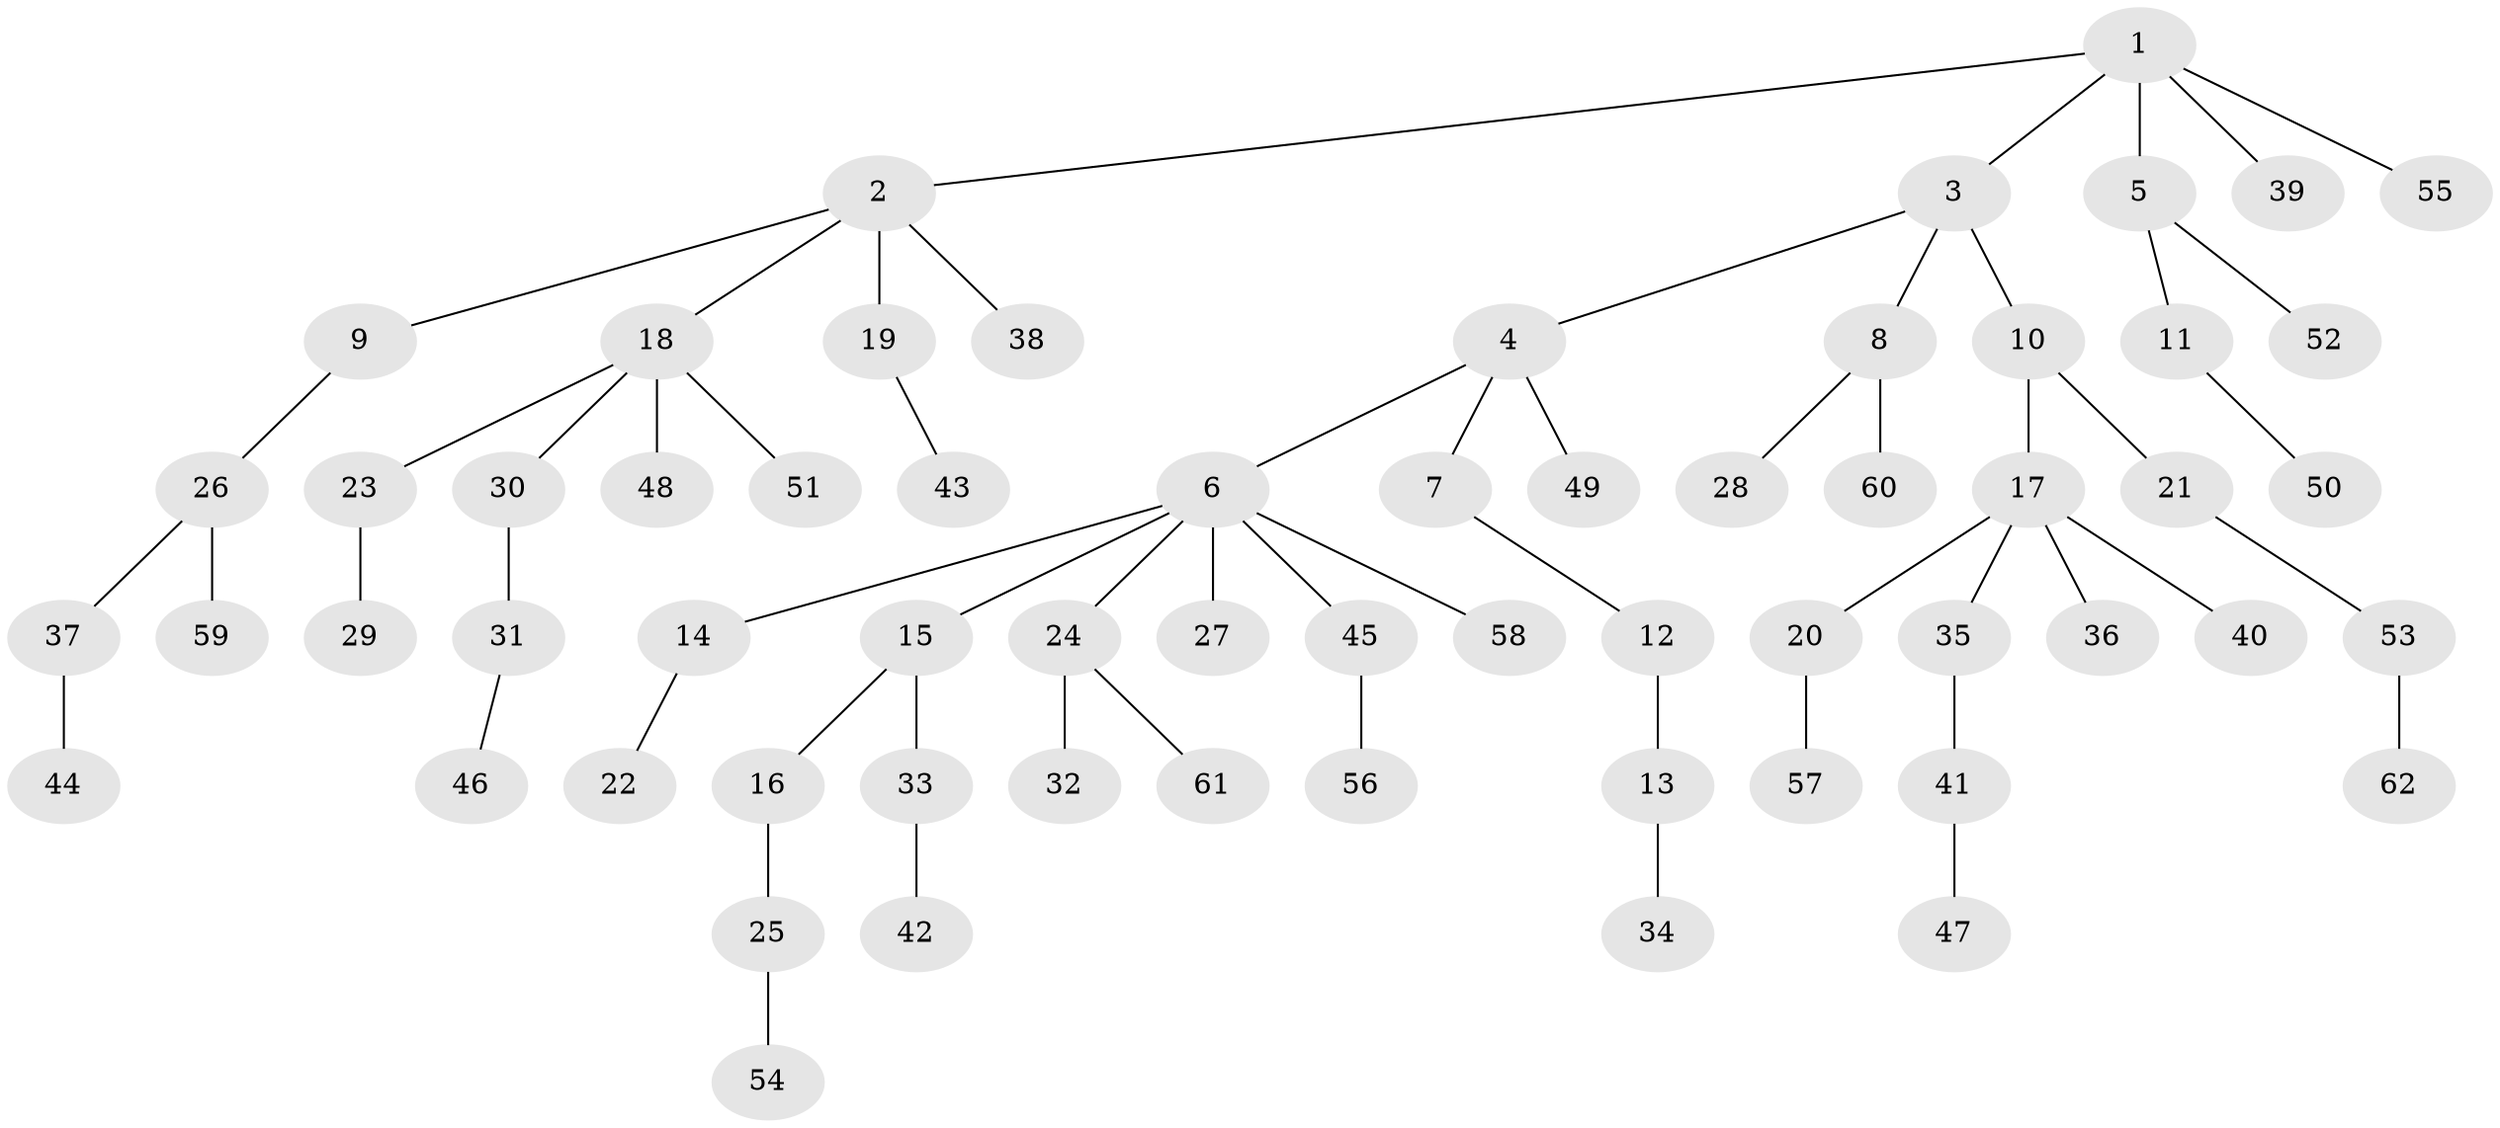 // coarse degree distribution, {7: 0.024390243902439025, 5: 0.024390243902439025, 3: 0.07317073170731707, 2: 0.24390243902439024, 8: 0.024390243902439025, 1: 0.5609756097560976, 4: 0.04878048780487805}
// Generated by graph-tools (version 1.1) at 2025/24/03/03/25 07:24:06]
// undirected, 62 vertices, 61 edges
graph export_dot {
graph [start="1"]
  node [color=gray90,style=filled];
  1;
  2;
  3;
  4;
  5;
  6;
  7;
  8;
  9;
  10;
  11;
  12;
  13;
  14;
  15;
  16;
  17;
  18;
  19;
  20;
  21;
  22;
  23;
  24;
  25;
  26;
  27;
  28;
  29;
  30;
  31;
  32;
  33;
  34;
  35;
  36;
  37;
  38;
  39;
  40;
  41;
  42;
  43;
  44;
  45;
  46;
  47;
  48;
  49;
  50;
  51;
  52;
  53;
  54;
  55;
  56;
  57;
  58;
  59;
  60;
  61;
  62;
  1 -- 2;
  1 -- 3;
  1 -- 5;
  1 -- 39;
  1 -- 55;
  2 -- 9;
  2 -- 18;
  2 -- 19;
  2 -- 38;
  3 -- 4;
  3 -- 8;
  3 -- 10;
  4 -- 6;
  4 -- 7;
  4 -- 49;
  5 -- 11;
  5 -- 52;
  6 -- 14;
  6 -- 15;
  6 -- 24;
  6 -- 27;
  6 -- 45;
  6 -- 58;
  7 -- 12;
  8 -- 28;
  8 -- 60;
  9 -- 26;
  10 -- 17;
  10 -- 21;
  11 -- 50;
  12 -- 13;
  13 -- 34;
  14 -- 22;
  15 -- 16;
  15 -- 33;
  16 -- 25;
  17 -- 20;
  17 -- 35;
  17 -- 36;
  17 -- 40;
  18 -- 23;
  18 -- 30;
  18 -- 48;
  18 -- 51;
  19 -- 43;
  20 -- 57;
  21 -- 53;
  23 -- 29;
  24 -- 32;
  24 -- 61;
  25 -- 54;
  26 -- 37;
  26 -- 59;
  30 -- 31;
  31 -- 46;
  33 -- 42;
  35 -- 41;
  37 -- 44;
  41 -- 47;
  45 -- 56;
  53 -- 62;
}
